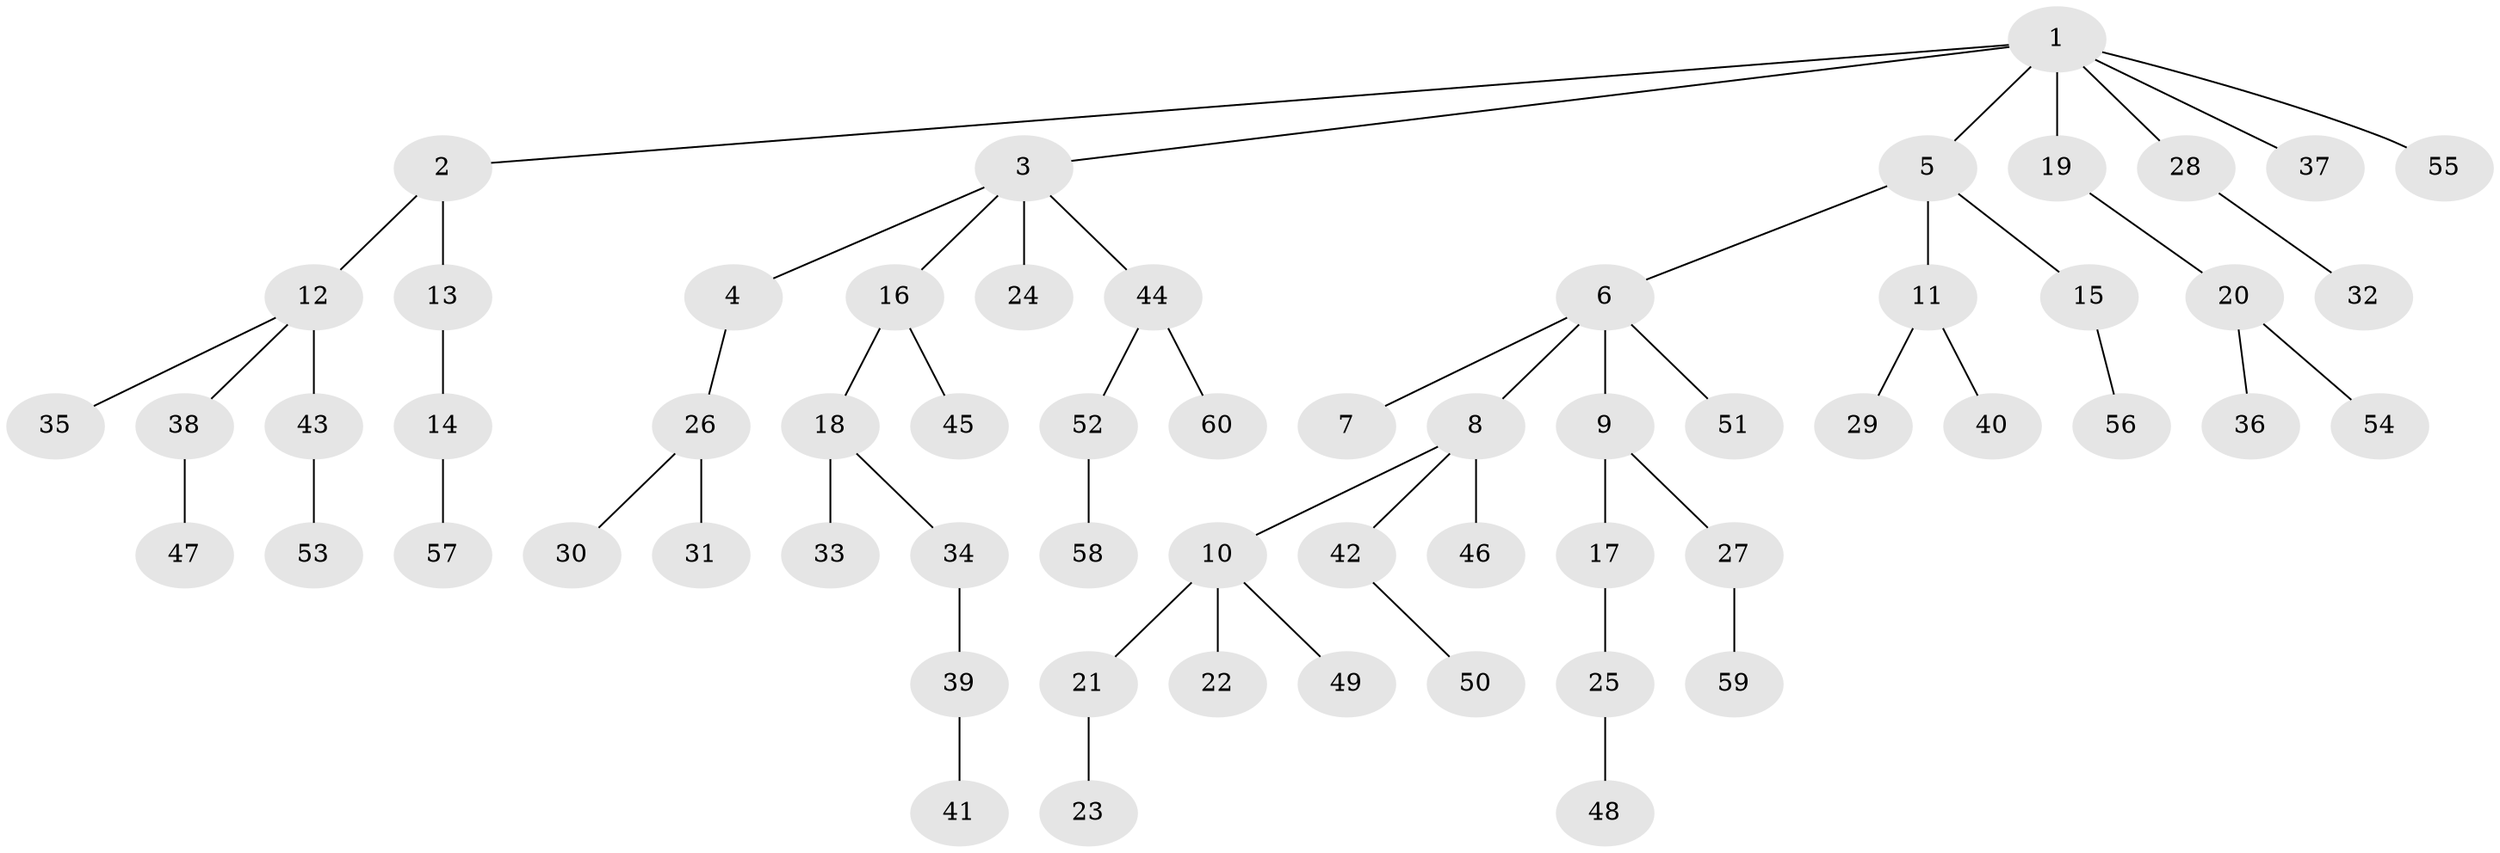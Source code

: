 // coarse degree distribution, {2: 0.2777777777777778, 1: 0.6666666666666666, 15: 0.027777777777777776, 11: 0.027777777777777776}
// Generated by graph-tools (version 1.1) at 2025/57/03/04/25 21:57:09]
// undirected, 60 vertices, 59 edges
graph export_dot {
graph [start="1"]
  node [color=gray90,style=filled];
  1;
  2;
  3;
  4;
  5;
  6;
  7;
  8;
  9;
  10;
  11;
  12;
  13;
  14;
  15;
  16;
  17;
  18;
  19;
  20;
  21;
  22;
  23;
  24;
  25;
  26;
  27;
  28;
  29;
  30;
  31;
  32;
  33;
  34;
  35;
  36;
  37;
  38;
  39;
  40;
  41;
  42;
  43;
  44;
  45;
  46;
  47;
  48;
  49;
  50;
  51;
  52;
  53;
  54;
  55;
  56;
  57;
  58;
  59;
  60;
  1 -- 2;
  1 -- 3;
  1 -- 5;
  1 -- 19;
  1 -- 28;
  1 -- 37;
  1 -- 55;
  2 -- 12;
  2 -- 13;
  3 -- 4;
  3 -- 16;
  3 -- 24;
  3 -- 44;
  4 -- 26;
  5 -- 6;
  5 -- 11;
  5 -- 15;
  6 -- 7;
  6 -- 8;
  6 -- 9;
  6 -- 51;
  8 -- 10;
  8 -- 42;
  8 -- 46;
  9 -- 17;
  9 -- 27;
  10 -- 21;
  10 -- 22;
  10 -- 49;
  11 -- 29;
  11 -- 40;
  12 -- 35;
  12 -- 38;
  12 -- 43;
  13 -- 14;
  14 -- 57;
  15 -- 56;
  16 -- 18;
  16 -- 45;
  17 -- 25;
  18 -- 33;
  18 -- 34;
  19 -- 20;
  20 -- 36;
  20 -- 54;
  21 -- 23;
  25 -- 48;
  26 -- 30;
  26 -- 31;
  27 -- 59;
  28 -- 32;
  34 -- 39;
  38 -- 47;
  39 -- 41;
  42 -- 50;
  43 -- 53;
  44 -- 52;
  44 -- 60;
  52 -- 58;
}
